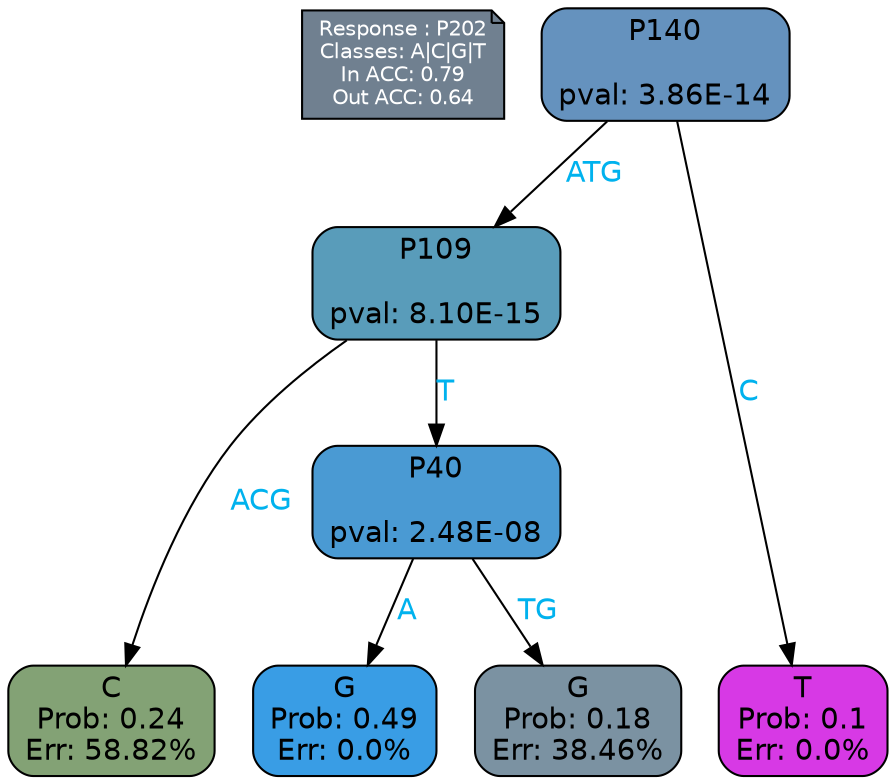 digraph Tree {
node [shape=box, style="filled, rounded", color="black", fontname=helvetica] ;
graph [ranksep=equally, splines=polylines, bgcolor=transparent, dpi=600] ;
edge [fontname=helvetica] ;
LEGEND [label="Response : P202
Classes: A|C|G|T
In ACC: 0.79
Out ACC: 0.64
",shape=note,align=left,style=filled,fillcolor="slategray",fontcolor="white",fontsize=10];1 [label="P140

pval: 3.86E-14", fillcolor="#6592be"] ;
2 [label="P109

pval: 8.10E-15", fillcolor="#599cba"] ;
3 [label="C
Prob: 0.24
Err: 58.82%", fillcolor="#83a275"] ;
4 [label="P40

pval: 2.48E-08", fillcolor="#4a9ad3"] ;
5 [label="G
Prob: 0.49
Err: 0.0%", fillcolor="#399de5"] ;
6 [label="G
Prob: 0.18
Err: 38.46%", fillcolor="#7b92a2"] ;
7 [label="T
Prob: 0.1
Err: 0.0%", fillcolor="#d739e5"] ;
1 -> 2 [label="ATG",fontcolor=deepskyblue2] ;
1 -> 7 [label="C",fontcolor=deepskyblue2] ;
2 -> 3 [label="ACG",fontcolor=deepskyblue2] ;
2 -> 4 [label="T",fontcolor=deepskyblue2] ;
4 -> 5 [label="A",fontcolor=deepskyblue2] ;
4 -> 6 [label="TG",fontcolor=deepskyblue2] ;
{rank = same; 3;5;6;7;}{rank = same; LEGEND;1;}}